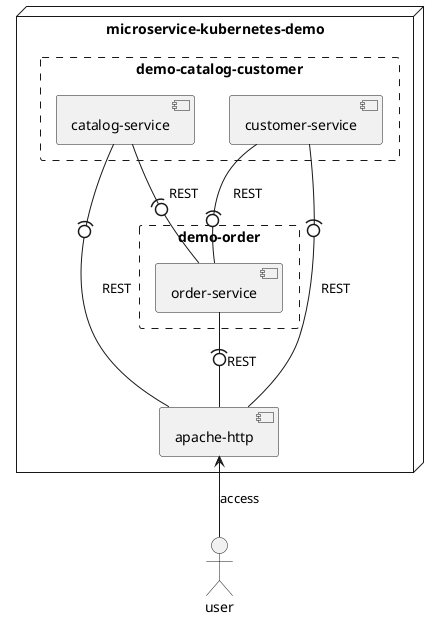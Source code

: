 @startuml
'https://plantuml.com/component-diagram

actor user
node "microservice-kubernetes-demo" {
    rectangle "demo-catalog-customer" as demoCatalogCustomer #line.dashed {
        component "catalog-service" as catalogService
        component "customer-service" as customerService
    }

    rectangle "demo-order" as demoOrder #line.dashed {
        component "order-service" as orderService
    }

    component "apache-http" as apacheHttp
}

user -up-> apacheHttp: access

catalogService -(0- apacheHttp: REST
customerService -(0- apacheHttp: REST
orderService -(0- apacheHttp: REST

catalogService -right(0- orderService: REST
customerService -down(0- orderService: REST
@enduml
